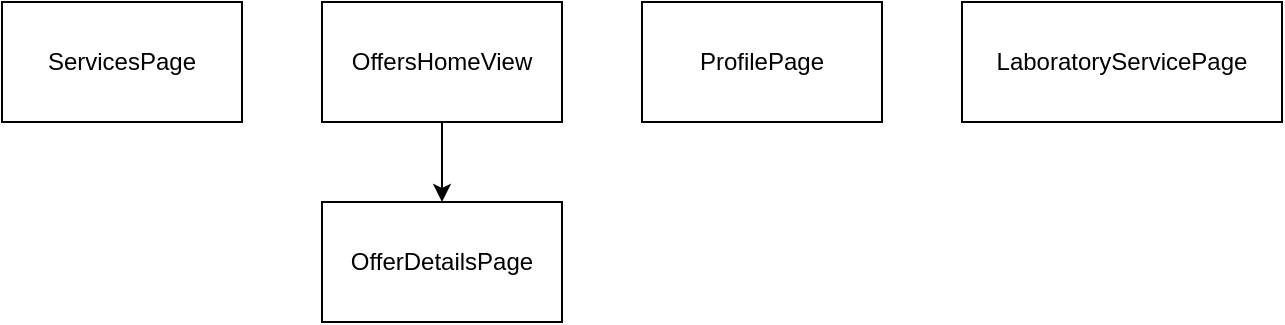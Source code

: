 <mxfile version="16.5.6" type="github">
  <diagram id="aXlR9hspAEQeYlzy29rp" name="Page-1">
    <mxGraphModel dx="2062" dy="1122" grid="1" gridSize="10" guides="1" tooltips="1" connect="1" arrows="1" fold="1" page="1" pageScale="1" pageWidth="827" pageHeight="1169" math="0" shadow="0">
      <root>
        <mxCell id="0" />
        <mxCell id="1" parent="0" />
        <mxCell id="BwMaT2bEnbA9ZujaBWxF-1" value="ServicesPage" style="rounded=0;whiteSpace=wrap;html=1;" vertex="1" parent="1">
          <mxGeometry x="40" y="20" width="120" height="60" as="geometry" />
        </mxCell>
        <mxCell id="BwMaT2bEnbA9ZujaBWxF-4" value="" style="edgeStyle=orthogonalEdgeStyle;rounded=0;orthogonalLoop=1;jettySize=auto;html=1;" edge="1" parent="1" source="BwMaT2bEnbA9ZujaBWxF-2" target="BwMaT2bEnbA9ZujaBWxF-3">
          <mxGeometry relative="1" as="geometry" />
        </mxCell>
        <mxCell id="BwMaT2bEnbA9ZujaBWxF-2" value="OffersHomeView" style="rounded=0;whiteSpace=wrap;html=1;" vertex="1" parent="1">
          <mxGeometry x="200" y="20" width="120" height="60" as="geometry" />
        </mxCell>
        <mxCell id="BwMaT2bEnbA9ZujaBWxF-3" value="OfferDetailsPage" style="rounded=0;whiteSpace=wrap;html=1;" vertex="1" parent="1">
          <mxGeometry x="200" y="120" width="120" height="60" as="geometry" />
        </mxCell>
        <mxCell id="BwMaT2bEnbA9ZujaBWxF-5" value="ProfilePage" style="rounded=0;whiteSpace=wrap;html=1;" vertex="1" parent="1">
          <mxGeometry x="360" y="20" width="120" height="60" as="geometry" />
        </mxCell>
        <mxCell id="BwMaT2bEnbA9ZujaBWxF-6" value="LaboratoryServicePage&lt;br&gt;" style="rounded=0;whiteSpace=wrap;html=1;" vertex="1" parent="1">
          <mxGeometry x="520" y="20" width="160" height="60" as="geometry" />
        </mxCell>
      </root>
    </mxGraphModel>
  </diagram>
</mxfile>
